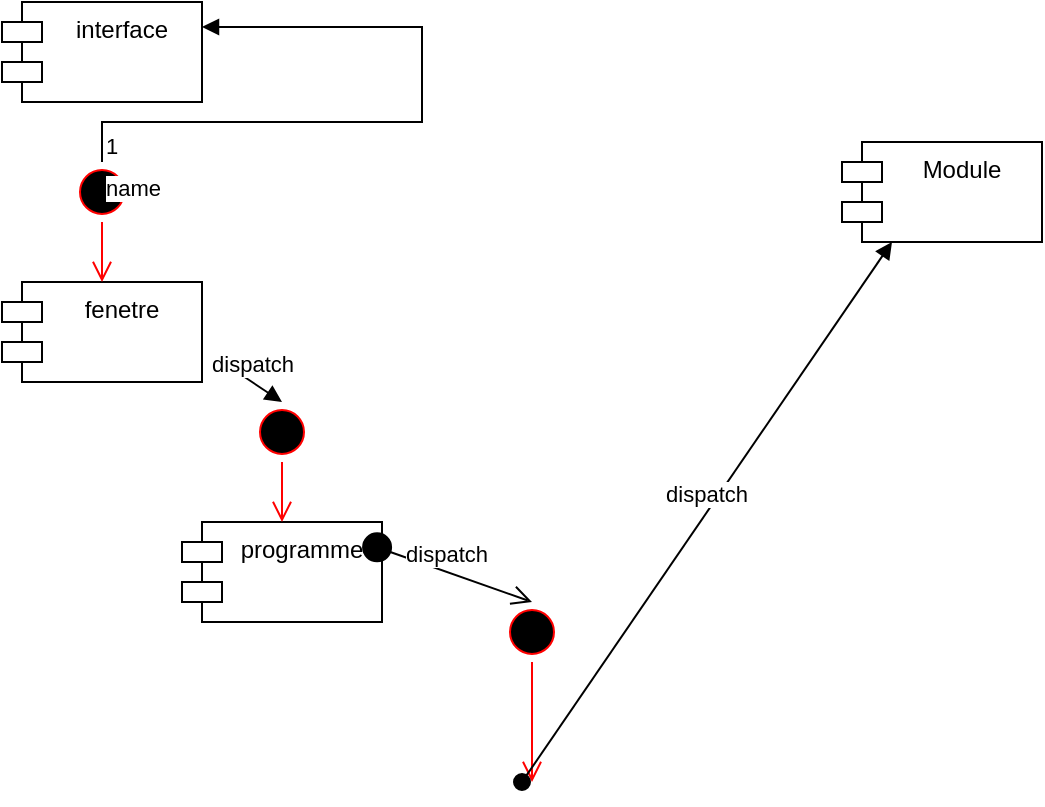 <mxfile version="24.7.17">
  <diagram name="Page-1" id="2YBvvXClWsGukQMizWep">
    <mxGraphModel dx="1244" dy="591" grid="1" gridSize="10" guides="1" tooltips="1" connect="1" arrows="1" fold="1" page="1" pageScale="1" pageWidth="850" pageHeight="1100" math="0" shadow="0">
      <root>
        <mxCell id="0" />
        <mxCell id="1" parent="0" />
        <mxCell id="386D3UfEkrcN13lC_0d0-39" value="interface" style="shape=module;align=left;spacingLeft=20;align=center;verticalAlign=top;whiteSpace=wrap;html=1;" vertex="1" parent="1">
          <mxGeometry x="220" y="130" width="100" height="50" as="geometry" />
        </mxCell>
        <mxCell id="386D3UfEkrcN13lC_0d0-40" value="fenetre" style="shape=module;align=left;spacingLeft=20;align=center;verticalAlign=top;whiteSpace=wrap;html=1;" vertex="1" parent="1">
          <mxGeometry x="220" y="270" width="100" height="50" as="geometry" />
        </mxCell>
        <mxCell id="386D3UfEkrcN13lC_0d0-41" value="programme" style="shape=module;align=left;spacingLeft=20;align=center;verticalAlign=top;whiteSpace=wrap;html=1;" vertex="1" parent="1">
          <mxGeometry x="310" y="390" width="100" height="50" as="geometry" />
        </mxCell>
        <mxCell id="386D3UfEkrcN13lC_0d0-42" value="Module" style="shape=module;align=left;spacingLeft=20;align=center;verticalAlign=top;whiteSpace=wrap;html=1;" vertex="1" parent="1">
          <mxGeometry x="640" y="200" width="100" height="50" as="geometry" />
        </mxCell>
        <mxCell id="386D3UfEkrcN13lC_0d0-43" value="" style="ellipse;html=1;shape=startState;fillColor=#000000;strokeColor=#ff0000;" vertex="1" parent="1">
          <mxGeometry x="255" y="210" width="30" height="30" as="geometry" />
        </mxCell>
        <mxCell id="386D3UfEkrcN13lC_0d0-44" value="" style="edgeStyle=orthogonalEdgeStyle;html=1;verticalAlign=bottom;endArrow=open;endSize=8;strokeColor=#ff0000;rounded=0;" edge="1" source="386D3UfEkrcN13lC_0d0-43" parent="1">
          <mxGeometry relative="1" as="geometry">
            <mxPoint x="270" y="270" as="targetPoint" />
          </mxGeometry>
        </mxCell>
        <mxCell id="386D3UfEkrcN13lC_0d0-45" value="" style="ellipse;html=1;shape=startState;fillColor=#000000;strokeColor=#ff0000;" vertex="1" parent="1">
          <mxGeometry x="345" y="330" width="30" height="30" as="geometry" />
        </mxCell>
        <mxCell id="386D3UfEkrcN13lC_0d0-46" value="" style="edgeStyle=orthogonalEdgeStyle;html=1;verticalAlign=bottom;endArrow=open;endSize=8;strokeColor=#ff0000;rounded=0;" edge="1" source="386D3UfEkrcN13lC_0d0-45" parent="1">
          <mxGeometry relative="1" as="geometry">
            <mxPoint x="360" y="390" as="targetPoint" />
          </mxGeometry>
        </mxCell>
        <mxCell id="386D3UfEkrcN13lC_0d0-49" value="name" style="endArrow=block;endFill=1;html=1;edgeStyle=orthogonalEdgeStyle;align=left;verticalAlign=top;rounded=0;entryX=1;entryY=0.25;entryDx=0;entryDy=0;" edge="1" parent="1" target="386D3UfEkrcN13lC_0d0-39">
          <mxGeometry x="-1" relative="1" as="geometry">
            <mxPoint x="270" y="210" as="sourcePoint" />
            <mxPoint x="430" y="210" as="targetPoint" />
            <Array as="points">
              <mxPoint x="270" y="190" />
              <mxPoint x="430" y="190" />
              <mxPoint x="430" y="143" />
            </Array>
          </mxGeometry>
        </mxCell>
        <mxCell id="386D3UfEkrcN13lC_0d0-50" value="1" style="edgeLabel;resizable=0;html=1;align=left;verticalAlign=bottom;" connectable="0" vertex="1" parent="386D3UfEkrcN13lC_0d0-49">
          <mxGeometry x="-1" relative="1" as="geometry" />
        </mxCell>
        <mxCell id="386D3UfEkrcN13lC_0d0-51" value="dispatch" style="html=1;verticalAlign=bottom;endArrow=block;curved=0;rounded=0;entryX=0.5;entryY=0;entryDx=0;entryDy=0;" edge="1" parent="1" target="386D3UfEkrcN13lC_0d0-45">
          <mxGeometry width="80" relative="1" as="geometry">
            <mxPoint x="330" y="310" as="sourcePoint" />
            <mxPoint x="410" y="310" as="targetPoint" />
          </mxGeometry>
        </mxCell>
        <mxCell id="386D3UfEkrcN13lC_0d0-52" value="" style="ellipse;html=1;shape=startState;fillColor=#000000;strokeColor=#ff0000;" vertex="1" parent="1">
          <mxGeometry x="470" y="430" width="30" height="30" as="geometry" />
        </mxCell>
        <mxCell id="386D3UfEkrcN13lC_0d0-53" value="" style="edgeStyle=orthogonalEdgeStyle;html=1;verticalAlign=bottom;endArrow=open;endSize=8;strokeColor=#ff0000;rounded=0;" edge="1" source="386D3UfEkrcN13lC_0d0-52" parent="1">
          <mxGeometry relative="1" as="geometry">
            <mxPoint x="485" y="520" as="targetPoint" />
          </mxGeometry>
        </mxCell>
        <mxCell id="386D3UfEkrcN13lC_0d0-54" value="dispatch" style="html=1;verticalAlign=bottom;startArrow=circle;startFill=1;endArrow=open;startSize=6;endSize=8;curved=0;rounded=0;entryX=0.5;entryY=0;entryDx=0;entryDy=0;" edge="1" parent="1" target="386D3UfEkrcN13lC_0d0-52">
          <mxGeometry width="80" relative="1" as="geometry">
            <mxPoint x="400" y="400" as="sourcePoint" />
            <mxPoint x="480" y="400" as="targetPoint" />
          </mxGeometry>
        </mxCell>
        <mxCell id="386D3UfEkrcN13lC_0d0-55" value="dispatch" style="html=1;verticalAlign=bottom;startArrow=oval;startFill=1;endArrow=block;startSize=8;curved=0;rounded=0;entryX=0.25;entryY=1;entryDx=0;entryDy=0;" edge="1" parent="1" target="386D3UfEkrcN13lC_0d0-42">
          <mxGeometry width="60" relative="1" as="geometry">
            <mxPoint x="480" y="520" as="sourcePoint" />
            <mxPoint x="540" y="520" as="targetPoint" />
          </mxGeometry>
        </mxCell>
      </root>
    </mxGraphModel>
  </diagram>
</mxfile>
